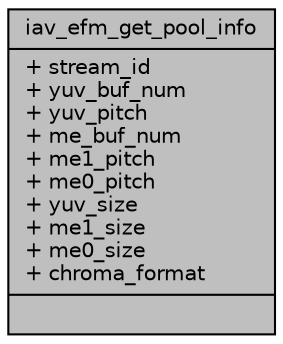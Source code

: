 digraph "iav_efm_get_pool_info"
{
 // INTERACTIVE_SVG=YES
 // LATEX_PDF_SIZE
  bgcolor="transparent";
  edge [fontname="Helvetica",fontsize="10",labelfontname="Helvetica",labelfontsize="10"];
  node [fontname="Helvetica",fontsize="10",shape=record];
  Node1 [label="{iav_efm_get_pool_info\n|+ stream_id\l+ yuv_buf_num\l+ yuv_pitch\l+ me_buf_num\l+ me1_pitch\l+ me0_pitch\l+ yuv_size\l+ me1_size\l+ me0_size\l+ chroma_format\l|}",height=0.2,width=0.4,color="black", fillcolor="grey75", style="filled", fontcolor="black",tooltip=" "];
}
